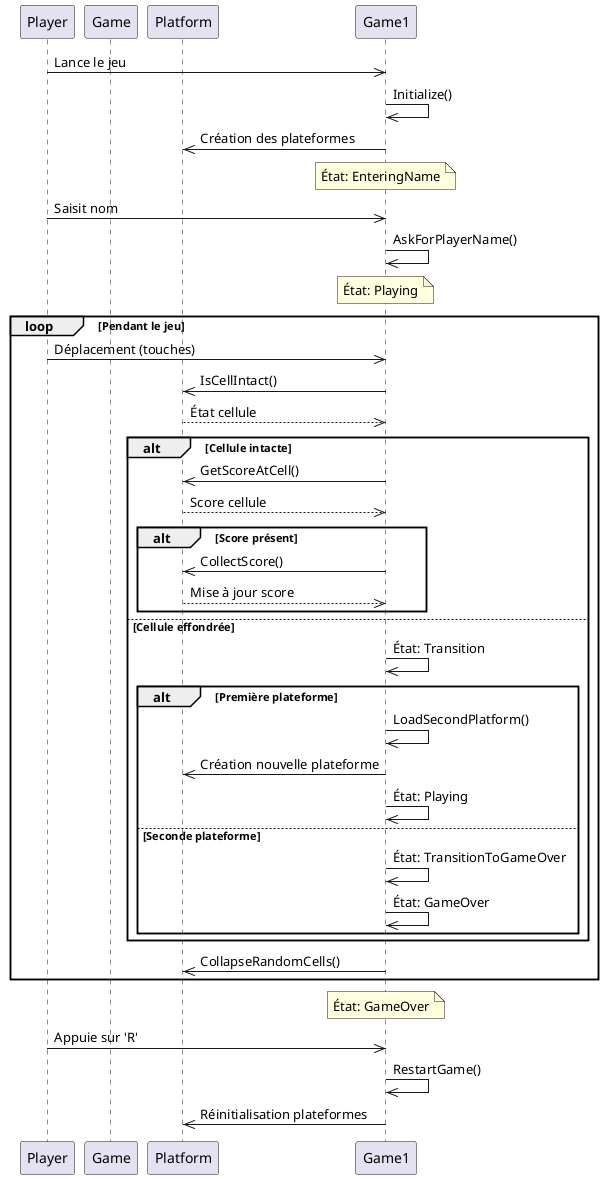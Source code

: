 ```plantuml 
@startuml
    participant Player
    participant Game
    participant Platform

    Player->>Game1: Lance le jeu
    Game1->>Game1: Initialize()
    Game1->>Platform: Création des plateformes

    Note over Game1: État: EnteringName
    Player->>Game1: Saisit nom
    Game1->>Game1: AskForPlayerName()

    Note over Game1: État: Playing
    loop Pendant le jeu
        Player->>Game1: Déplacement (touches)
        Game1->>Platform: IsCellIntact()
        Platform-->>Game1: État cellule
        
        alt Cellule intacte
            Game1->>Platform: GetScoreAtCell()
            Platform-->>Game1: Score cellule
            alt Score présent
                Game1->>Platform: CollectScore()
                Platform-->>Game1: Mise à jour score
            end
        else Cellule effondrée
            Game1->>Game1: État: Transition
            
            alt Première plateforme
                Game1->>Game1: LoadSecondPlatform()
                Game1->>Platform: Création nouvelle plateforme
                Game1->>Game1: État: Playing
            else Seconde plateforme
                Game1->>Game1: État: TransitionToGameOver
                Game1->>Game1: État: GameOver
            end
        end

        Game1->>Platform: CollapseRandomCells()
    end

    Note over Game1: État: GameOver
    Player->>Game1: Appuie sur 'R'
    Game1->>Game1: RestartGame()
    Game1->>Platform: Réinitialisation plateformes
   
    @enduml
    ```
    
